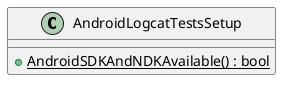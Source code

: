 @startuml
class AndroidLogcatTestsSetup {
    + {static} AndroidSDKAndNDKAvailable() : bool
}
@enduml
